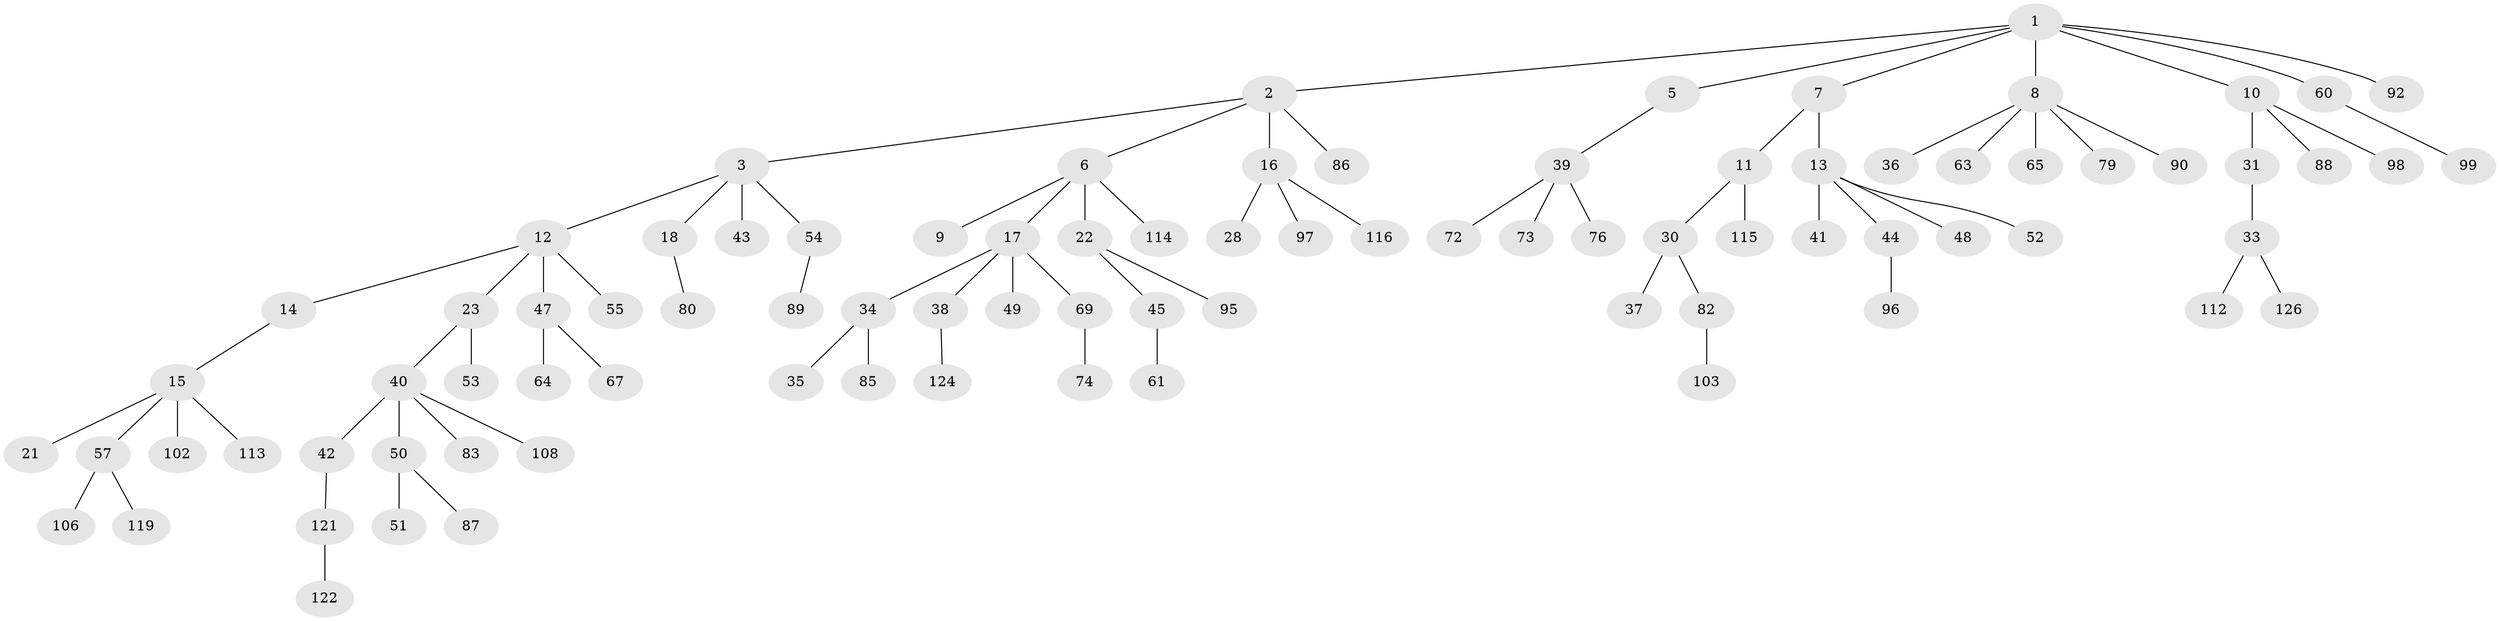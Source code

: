 // Generated by graph-tools (version 1.1) at 2025/52/02/27/25 19:52:13]
// undirected, 87 vertices, 86 edges
graph export_dot {
graph [start="1"]
  node [color=gray90,style=filled];
  1 [super="+4"];
  2 [super="+70"];
  3 [super="+29"];
  5 [super="+78"];
  6 [super="+101"];
  7 [super="+77"];
  8 [super="+26"];
  9 [super="+94"];
  10 [super="+117"];
  11 [super="+27"];
  12 [super="+19"];
  13 [super="+25"];
  14;
  15 [super="+46"];
  16 [super="+20"];
  17 [super="+24"];
  18 [super="+104"];
  21 [super="+84"];
  22;
  23 [super="+68"];
  28;
  30 [super="+32"];
  31 [super="+109"];
  33 [super="+58"];
  34 [super="+91"];
  35;
  36 [super="+56"];
  37;
  38 [super="+71"];
  39 [super="+81"];
  40 [super="+100"];
  41;
  42 [super="+75"];
  43;
  44 [super="+66"];
  45 [super="+111"];
  47;
  48;
  49 [super="+120"];
  50 [super="+110"];
  51;
  52;
  53;
  54;
  55 [super="+123"];
  57 [super="+59"];
  60 [super="+62"];
  61;
  63;
  64;
  65;
  67;
  69;
  72;
  73;
  74;
  76 [super="+105"];
  79;
  80;
  82;
  83;
  85;
  86;
  87;
  88;
  89 [super="+118"];
  90 [super="+107"];
  92 [super="+93"];
  95;
  96;
  97;
  98;
  99;
  102;
  103;
  106;
  108;
  112;
  113 [super="+125"];
  114;
  115;
  116;
  119;
  121;
  122;
  124;
  126;
  1 -- 2;
  1 -- 7;
  1 -- 92;
  1 -- 5;
  1 -- 8;
  1 -- 10;
  1 -- 60;
  2 -- 3;
  2 -- 6;
  2 -- 16;
  2 -- 86;
  3 -- 12;
  3 -- 18;
  3 -- 43;
  3 -- 54;
  5 -- 39;
  6 -- 9;
  6 -- 17;
  6 -- 22;
  6 -- 114;
  7 -- 11;
  7 -- 13;
  8 -- 79;
  8 -- 90;
  8 -- 65;
  8 -- 36;
  8 -- 63;
  10 -- 31;
  10 -- 88;
  10 -- 98;
  11 -- 30;
  11 -- 115;
  12 -- 14;
  12 -- 47;
  12 -- 23;
  12 -- 55;
  13 -- 41;
  13 -- 44;
  13 -- 48;
  13 -- 52;
  14 -- 15;
  15 -- 21;
  15 -- 102;
  15 -- 57;
  15 -- 113;
  16 -- 28;
  16 -- 116;
  16 -- 97;
  17 -- 38;
  17 -- 49;
  17 -- 69;
  17 -- 34;
  18 -- 80;
  22 -- 45;
  22 -- 95;
  23 -- 40;
  23 -- 53;
  30 -- 82;
  30 -- 37;
  31 -- 33;
  33 -- 126;
  33 -- 112;
  34 -- 35;
  34 -- 85;
  38 -- 124;
  39 -- 72;
  39 -- 73;
  39 -- 76;
  40 -- 42;
  40 -- 50;
  40 -- 83;
  40 -- 108;
  42 -- 121;
  44 -- 96;
  45 -- 61;
  47 -- 64;
  47 -- 67;
  50 -- 51;
  50 -- 87;
  54 -- 89;
  57 -- 119;
  57 -- 106;
  60 -- 99;
  69 -- 74;
  82 -- 103;
  121 -- 122;
}
